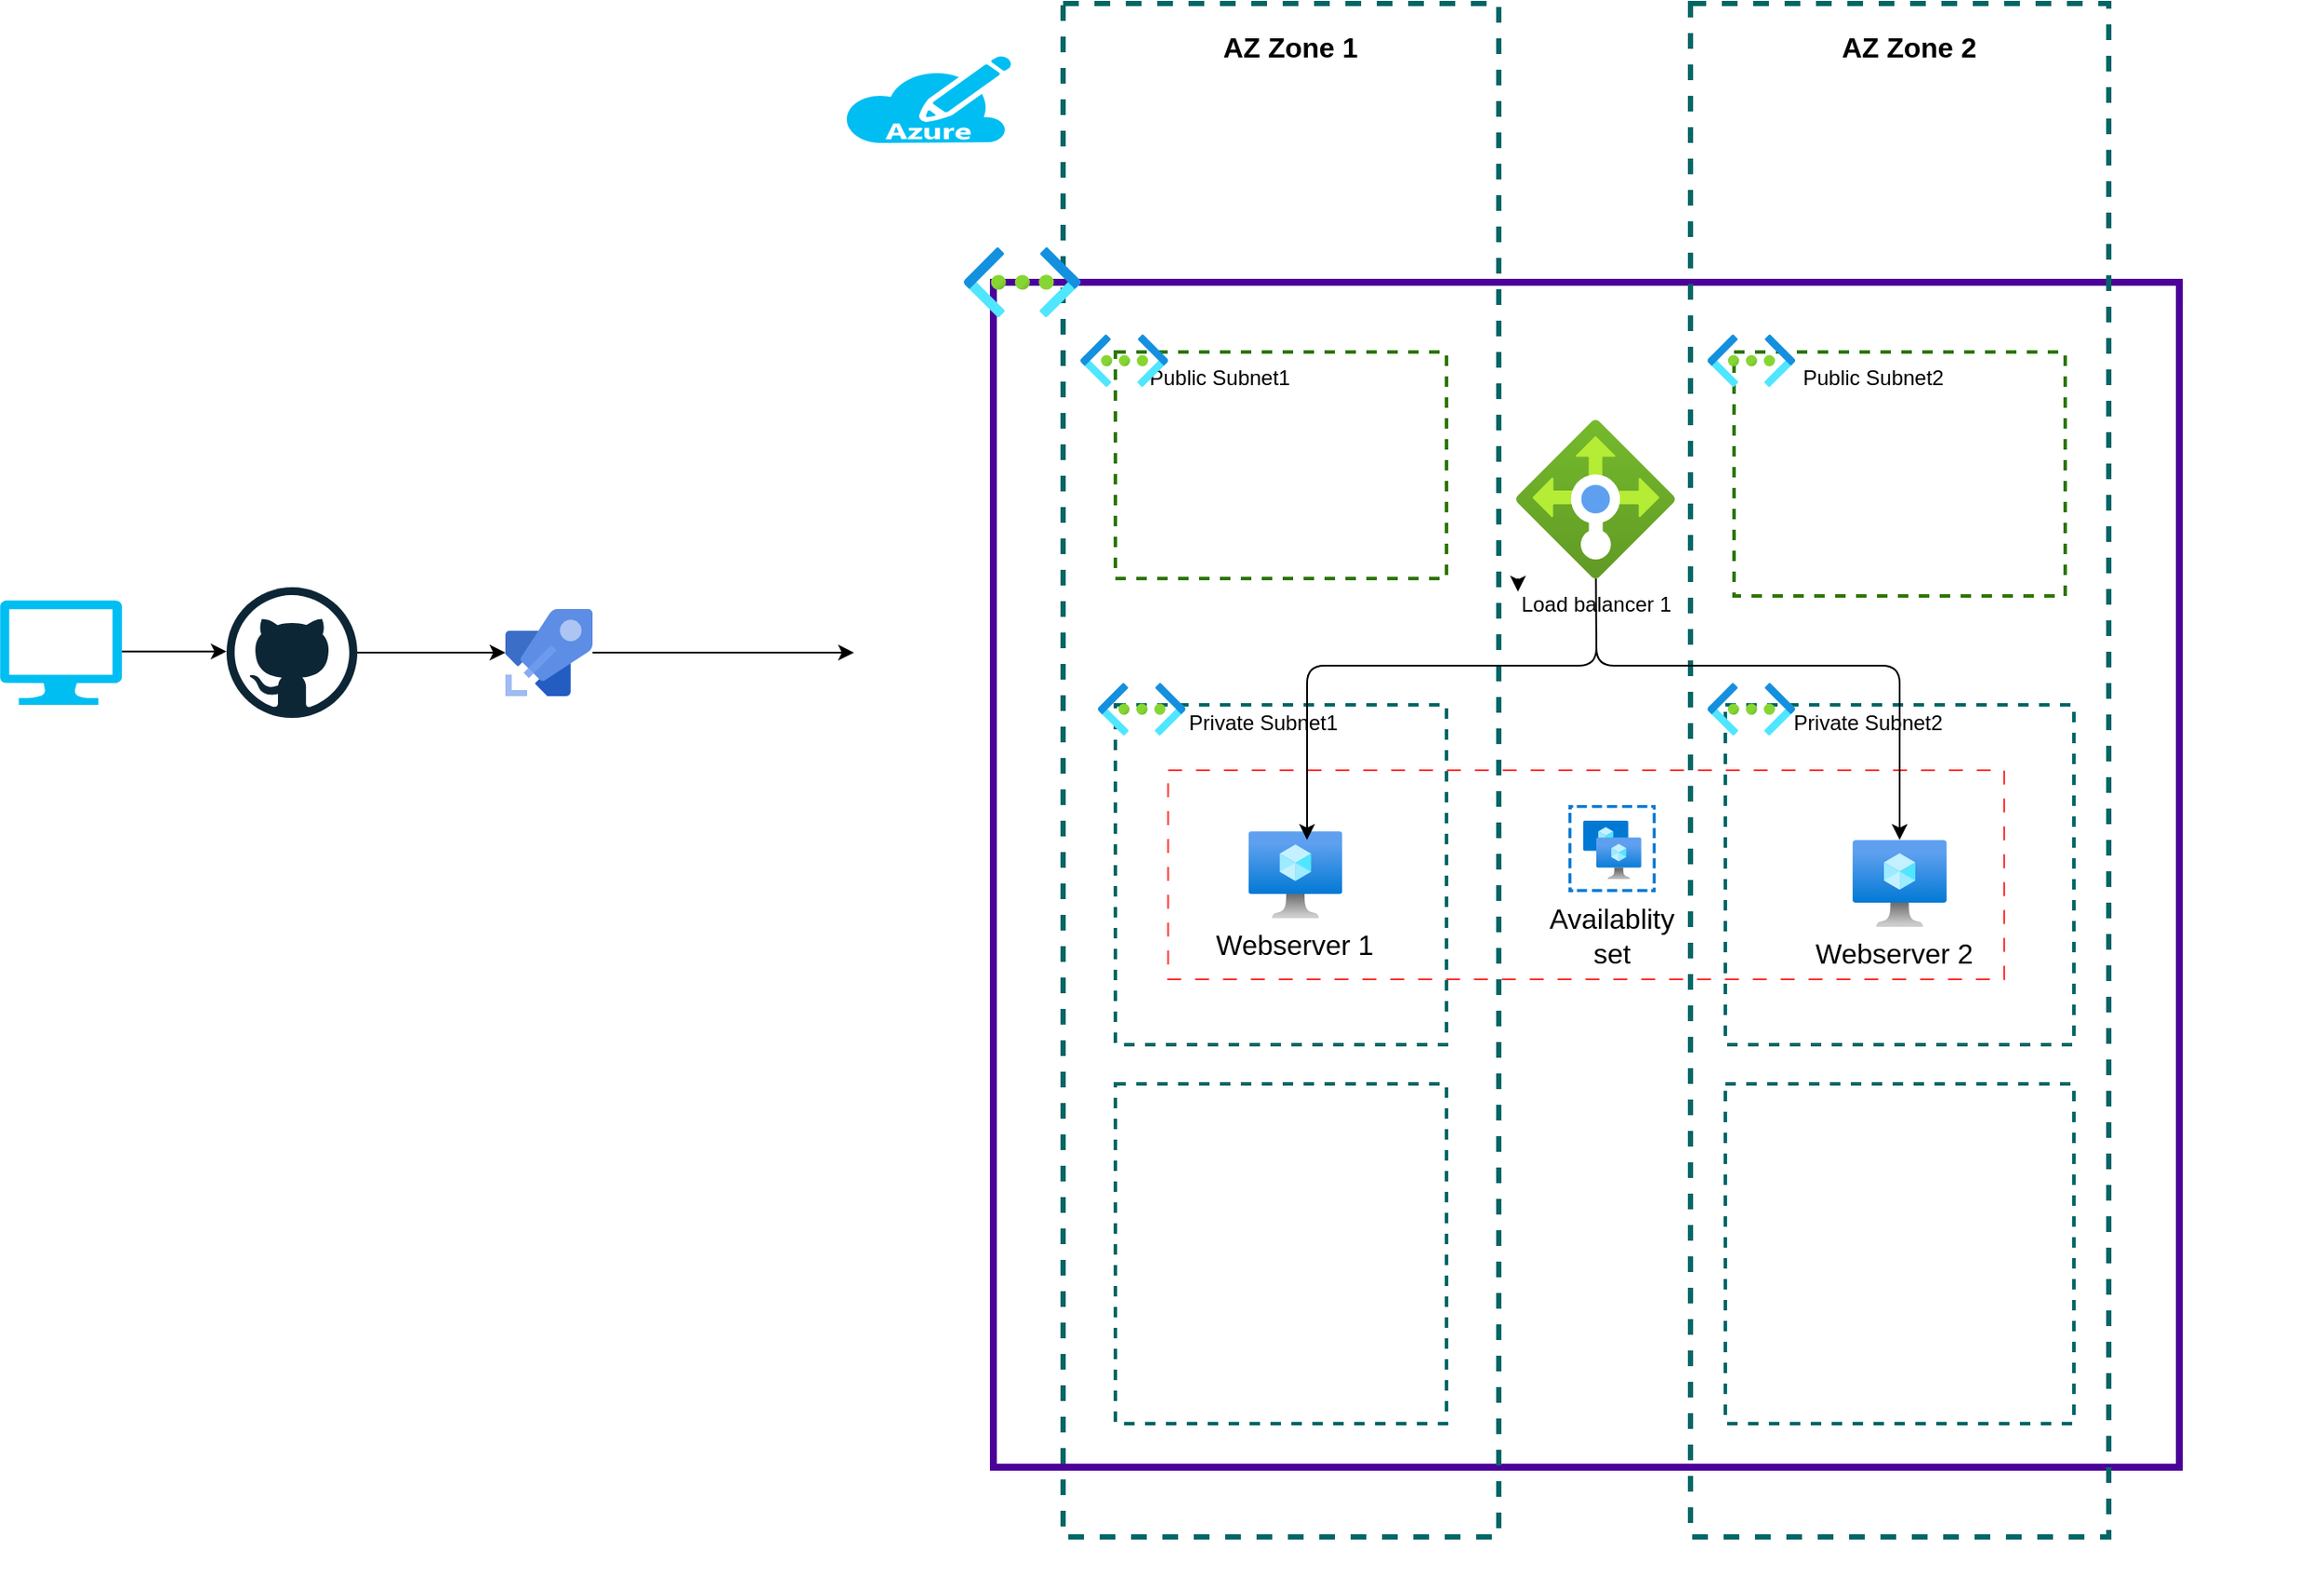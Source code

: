 <mxfile>
    <diagram id="rs_tKQs1MfxiiY2f-hI4" name="Page-1">
        <mxGraphModel dx="1807" dy="1993" grid="1" gridSize="10" guides="1" tooltips="1" connect="1" arrows="1" fold="1" page="1" pageScale="1" pageWidth="827" pageHeight="1169" math="0" shadow="0">
            <root>
                <mxCell id="0"/>
                <mxCell id="1" parent="0"/>
                <mxCell id="36" value="" style="rounded=0;whiteSpace=wrap;html=1;strokeColor=#FFFFFF;strokeWidth=4;fillColor=none;" vertex="1" parent="1">
                    <mxGeometry x="450.5" y="-80" width="830" height="860" as="geometry"/>
                </mxCell>
                <mxCell id="18" value="" style="rounded=0;whiteSpace=wrap;html=1;fillColor=none;strokeWidth=4;strokeColor=#4C0099;" vertex="1" parent="1">
                    <mxGeometry x="520" y="40" width="680.5" height="680" as="geometry"/>
                </mxCell>
                <mxCell id="19" value="" style="rounded=0;whiteSpace=wrap;html=1;dashed=1;fillColor=none;strokeColor=#006666;strokeWidth=3;" vertex="1" parent="1">
                    <mxGeometry x="560" y="-120" width="250" height="880" as="geometry"/>
                </mxCell>
                <mxCell id="20" value="" style="rounded=0;whiteSpace=wrap;html=1;dashed=1;fillColor=none;strokeColor=#006666;strokeWidth=3;" vertex="1" parent="1">
                    <mxGeometry x="920" y="-120" width="240" height="880" as="geometry"/>
                </mxCell>
                <mxCell id="24" value="" style="rounded=0;whiteSpace=wrap;html=1;dashed=1;fontStyle=1;fillColor=none;strokeColor=#006666;strokeWidth=2;" vertex="1" parent="1">
                    <mxGeometry x="939.99" y="282.5" width="200.01" height="195" as="geometry"/>
                </mxCell>
                <mxCell id="22" value="" style="rounded=0;whiteSpace=wrap;html=1;dashed=1;fillColor=none;strokeColor=#006666;strokeWidth=2;" vertex="1" parent="1">
                    <mxGeometry x="590" y="282.5" width="190" height="195" as="geometry"/>
                </mxCell>
                <mxCell id="44" value="" style="rounded=0;whiteSpace=wrap;html=1;strokeColor=#FF3333;strokeWidth=1;fillColor=none;dashed=1;dashPattern=8 8;" vertex="1" parent="1">
                    <mxGeometry x="620.25" y="320" width="479.75" height="120" as="geometry"/>
                </mxCell>
                <mxCell id="3" style="edgeStyle=none;html=1;" edge="1" parent="1">
                    <mxGeometry relative="1" as="geometry">
                        <mxPoint x="80" y="251.835" as="targetPoint"/>
                        <mxPoint x="20" y="251.835" as="sourcePoint"/>
                    </mxGeometry>
                </mxCell>
                <mxCell id="4" value="" style="verticalLabelPosition=bottom;html=1;verticalAlign=top;align=center;strokeColor=none;fillColor=#00BEF2;shape=mxgraph.azure.computer;pointerEvents=1;" vertex="1" parent="1">
                    <mxGeometry x="-50" y="222.5" width="70" height="60" as="geometry"/>
                </mxCell>
                <mxCell id="39" style="edgeStyle=none;html=1;" edge="1" parent="1" source="5" target="7">
                    <mxGeometry relative="1" as="geometry"/>
                </mxCell>
                <mxCell id="5" value="" style="dashed=0;outlineConnect=0;html=1;align=center;labelPosition=center;verticalLabelPosition=bottom;verticalAlign=top;shape=mxgraph.weblogos.github" vertex="1" parent="1">
                    <mxGeometry x="80" y="215" width="75" height="75" as="geometry"/>
                </mxCell>
                <mxCell id="21" value="" style="rounded=0;whiteSpace=wrap;html=1;dashed=1;fillColor=none;fontColor=#ffffff;strokeColor=#2D7600;strokeWidth=2;" vertex="1" parent="1">
                    <mxGeometry x="590" y="80" width="190" height="130" as="geometry"/>
                </mxCell>
                <mxCell id="23" value="" style="rounded=0;whiteSpace=wrap;html=1;dashed=1;fillColor=none;strokeColor=#2D7600;strokeWidth=2;" vertex="1" parent="1">
                    <mxGeometry x="945" y="80" width="190" height="140" as="geometry"/>
                </mxCell>
                <mxCell id="25" value="" style="aspect=fixed;html=1;points=[];align=center;image;fontSize=12;image=img/lib/azure2/networking/Virtual_Networks.svg;dashed=1;" vertex="1" parent="1">
                    <mxGeometry x="503" y="20" width="67" height="40" as="geometry"/>
                </mxCell>
                <mxCell id="26" value="Public Subnet1" style="text;strokeColor=none;align=center;fillColor=none;html=1;verticalAlign=middle;whiteSpace=wrap;rounded=0;dashed=1;" vertex="1" parent="1">
                    <mxGeometry x="605.16" y="80" width="90" height="30" as="geometry"/>
                </mxCell>
                <mxCell id="27" value="Public Subnet2" style="text;strokeColor=none;align=center;fillColor=none;html=1;verticalAlign=middle;whiteSpace=wrap;rounded=0;dashed=1;" vertex="1" parent="1">
                    <mxGeometry x="980" y="80" width="90" height="30" as="geometry"/>
                </mxCell>
                <mxCell id="28" value="Private Subnet1" style="text;strokeColor=none;align=center;fillColor=none;html=1;verticalAlign=middle;whiteSpace=wrap;rounded=0;dashed=1;" vertex="1" parent="1">
                    <mxGeometry x="630.25" y="277.5" width="90" height="30" as="geometry"/>
                </mxCell>
                <mxCell id="32" value="" style="aspect=fixed;html=1;points=[];align=center;image;fontSize=12;image=img/lib/azure2/networking/Virtual_Networks.svg;dashed=1;" vertex="1" parent="1">
                    <mxGeometry x="580" y="270" width="50.25" height="30" as="geometry"/>
                </mxCell>
                <mxCell id="33" value="" style="aspect=fixed;html=1;points=[];align=center;image;fontSize=12;image=img/lib/azure2/networking/Virtual_Networks.svg;dashed=1;" vertex="1" parent="1">
                    <mxGeometry x="570" y="70" width="50.25" height="30" as="geometry"/>
                </mxCell>
                <mxCell id="34" value="" style="aspect=fixed;html=1;points=[];align=center;image;fontSize=12;image=img/lib/azure2/networking/Virtual_Networks.svg;dashed=1;" vertex="1" parent="1">
                    <mxGeometry x="929.75" y="70" width="50.25" height="30" as="geometry"/>
                </mxCell>
                <mxCell id="35" value="" style="aspect=fixed;html=1;points=[];align=center;image;fontSize=12;image=img/lib/azure2/networking/Virtual_Networks.svg;dashed=1;" vertex="1" parent="1">
                    <mxGeometry x="929.75" y="270" width="50.25" height="30" as="geometry"/>
                </mxCell>
                <mxCell id="37" value="" style="verticalLabelPosition=bottom;html=1;verticalAlign=top;align=center;strokeColor=none;fillColor=#00BEF2;shape=mxgraph.azure.azure_subscription;strokeWidth=4;" vertex="1" parent="1">
                    <mxGeometry x="434.5" y="-90" width="96" height="50" as="geometry"/>
                </mxCell>
                <mxCell id="40" style="edgeStyle=none;html=1;" edge="1" parent="1" source="7">
                    <mxGeometry relative="1" as="geometry">
                        <mxPoint x="440" y="252.5" as="targetPoint"/>
                    </mxGeometry>
                </mxCell>
                <mxCell id="7" value="" style="sketch=0;aspect=fixed;html=1;points=[];align=center;image;fontSize=12;image=img/lib/mscae/Azure_Pipelines.svg;" vertex="1" parent="1">
                    <mxGeometry x="240" y="227.5" width="50" height="50" as="geometry"/>
                </mxCell>
                <mxCell id="42" value="" style="aspect=fixed;html=1;points=[];align=center;image;fontSize=12;image=img/lib/azure2/compute/Virtual_Machine.svg;strokeColor=#FFFFFF;strokeWidth=4;fillColor=none;" vertex="1" parent="1">
                    <mxGeometry x="666.34" y="355" width="53.91" height="50" as="geometry"/>
                </mxCell>
                <mxCell id="43" value="" style="aspect=fixed;html=1;points=[];align=center;image;fontSize=12;image=img/lib/azure2/compute/Virtual_Machine.svg;strokeColor=#FFFFFF;strokeWidth=4;fillColor=none;" vertex="1" parent="1">
                    <mxGeometry x="1013.04" y="360" width="53.91" height="50" as="geometry"/>
                </mxCell>
                <mxCell id="45" value="" style="aspect=fixed;html=1;points=[];align=center;image;fontSize=12;image=img/lib/azure2/compute/Availability_Sets.svg;dashed=1;strokeColor=#FF3333;strokeWidth=1;fillColor=none;" vertex="1" parent="1">
                    <mxGeometry x="850" y="340" width="50" height="50" as="geometry"/>
                </mxCell>
                <mxCell id="58" style="edgeStyle=none;html=1;entryX=0.624;entryY=0.1;entryDx=0;entryDy=0;entryPerimeter=0;" edge="1" parent="1" source="46" target="42">
                    <mxGeometry relative="1" as="geometry">
                        <mxPoint x="680" y="350" as="targetPoint"/>
                        <Array as="points">
                            <mxPoint x="866" y="260"/>
                            <mxPoint x="700" y="260"/>
                        </Array>
                    </mxGeometry>
                </mxCell>
                <mxCell id="60" style="edgeStyle=none;html=1;startArrow=none;" edge="1" parent="1" source="61" target="43">
                    <mxGeometry relative="1" as="geometry">
                        <Array as="points">
                            <mxPoint x="866" y="260"/>
                            <mxPoint x="1040" y="260"/>
                        </Array>
                    </mxGeometry>
                </mxCell>
                <mxCell id="46" value="" style="aspect=fixed;html=1;points=[];align=center;image;fontSize=12;image=img/lib/azure2/networking/Load_Balancers.svg;dashed=1;strokeColor=#FF3333;strokeWidth=1;fillColor=none;" vertex="1" parent="1">
                    <mxGeometry x="820" y="119" width="91" height="91" as="geometry"/>
                </mxCell>
                <mxCell id="29" value="Private Subnet2" style="text;strokeColor=none;align=center;fillColor=none;html=1;verticalAlign=middle;whiteSpace=wrap;rounded=0;dashed=1;" vertex="1" parent="1">
                    <mxGeometry x="976.95" y="277.5" width="90" height="30" as="geometry"/>
                </mxCell>
                <mxCell id="62" value="" style="edgeStyle=none;html=1;endArrow=none;" edge="1" parent="1" source="46" target="61">
                    <mxGeometry relative="1" as="geometry">
                        <mxPoint x="865.738" y="210" as="sourcePoint"/>
                        <mxPoint x="1039.996" y="360" as="targetPoint"/>
                        <Array as="points"/>
                    </mxGeometry>
                </mxCell>
                <mxCell id="63" style="edgeStyle=none;html=1;exitX=0;exitY=0;exitDx=0;exitDy=0;entryX=0;entryY=0.25;entryDx=0;entryDy=0;" edge="1" parent="1" source="61" target="61">
                    <mxGeometry relative="1" as="geometry"/>
                </mxCell>
                <mxCell id="61" value="Load balancer 1" style="text;strokeColor=none;align=center;fillColor=none;html=1;verticalAlign=middle;whiteSpace=wrap;rounded=0;dashed=1;strokeWidth=1;" vertex="1" parent="1">
                    <mxGeometry x="821" y="210" width="90" height="30" as="geometry"/>
                </mxCell>
                <mxCell id="64" value="&lt;font style=&quot;font-size: 16px;&quot;&gt;&lt;b&gt;AZ Zone 1&lt;/b&gt;&lt;/font&gt;" style="text;strokeColor=none;align=center;fillColor=none;html=1;verticalAlign=middle;whiteSpace=wrap;rounded=0;dashed=1;strokeWidth=1;" vertex="1" parent="1">
                    <mxGeometry x="647.63" y="-110" width="84.75" height="30" as="geometry"/>
                </mxCell>
                <mxCell id="65" value="&lt;font style=&quot;font-size: 16px;&quot;&gt;&lt;b&gt;AZ Zone 2&lt;/b&gt;&lt;/font&gt;" style="text;strokeColor=none;align=center;fillColor=none;html=1;verticalAlign=middle;whiteSpace=wrap;rounded=0;dashed=1;strokeWidth=1;" vertex="1" parent="1">
                    <mxGeometry x="1002.63" y="-110" width="84.75" height="30" as="geometry"/>
                </mxCell>
                <mxCell id="66" value="" style="rounded=0;whiteSpace=wrap;html=1;dashed=1;fillColor=none;strokeColor=#006666;strokeWidth=2;" vertex="1" parent="1">
                    <mxGeometry x="590" y="500" width="190" height="195" as="geometry"/>
                </mxCell>
                <mxCell id="67" value="" style="rounded=0;whiteSpace=wrap;html=1;dashed=1;fillColor=none;strokeColor=#006666;strokeWidth=2;" vertex="1" parent="1">
                    <mxGeometry x="939.99" y="500" width="200.01" height="195" as="geometry"/>
                </mxCell>
                <mxCell id="71" value="Webserver 1" style="text;strokeColor=none;align=center;fillColor=none;html=1;verticalAlign=middle;whiteSpace=wrap;rounded=0;dashed=1;strokeWidth=1;fontSize=16;" vertex="1" parent="1">
                    <mxGeometry x="643.3" y="405" width="100" height="30" as="geometry"/>
                </mxCell>
                <mxCell id="72" value="Webserver 2" style="text;strokeColor=none;align=center;fillColor=none;html=1;verticalAlign=middle;whiteSpace=wrap;rounded=0;dashed=1;strokeWidth=1;fontSize=16;" vertex="1" parent="1">
                    <mxGeometry x="987.38" y="410" width="100" height="30" as="geometry"/>
                </mxCell>
                <mxCell id="73" value="Availablity set" style="text;strokeColor=none;align=center;fillColor=none;html=1;verticalAlign=middle;whiteSpace=wrap;rounded=0;dashed=1;strokeWidth=1;fontSize=16;" vertex="1" parent="1">
                    <mxGeometry x="830" y="400" width="90" height="30" as="geometry"/>
                </mxCell>
            </root>
        </mxGraphModel>
    </diagram>
</mxfile>